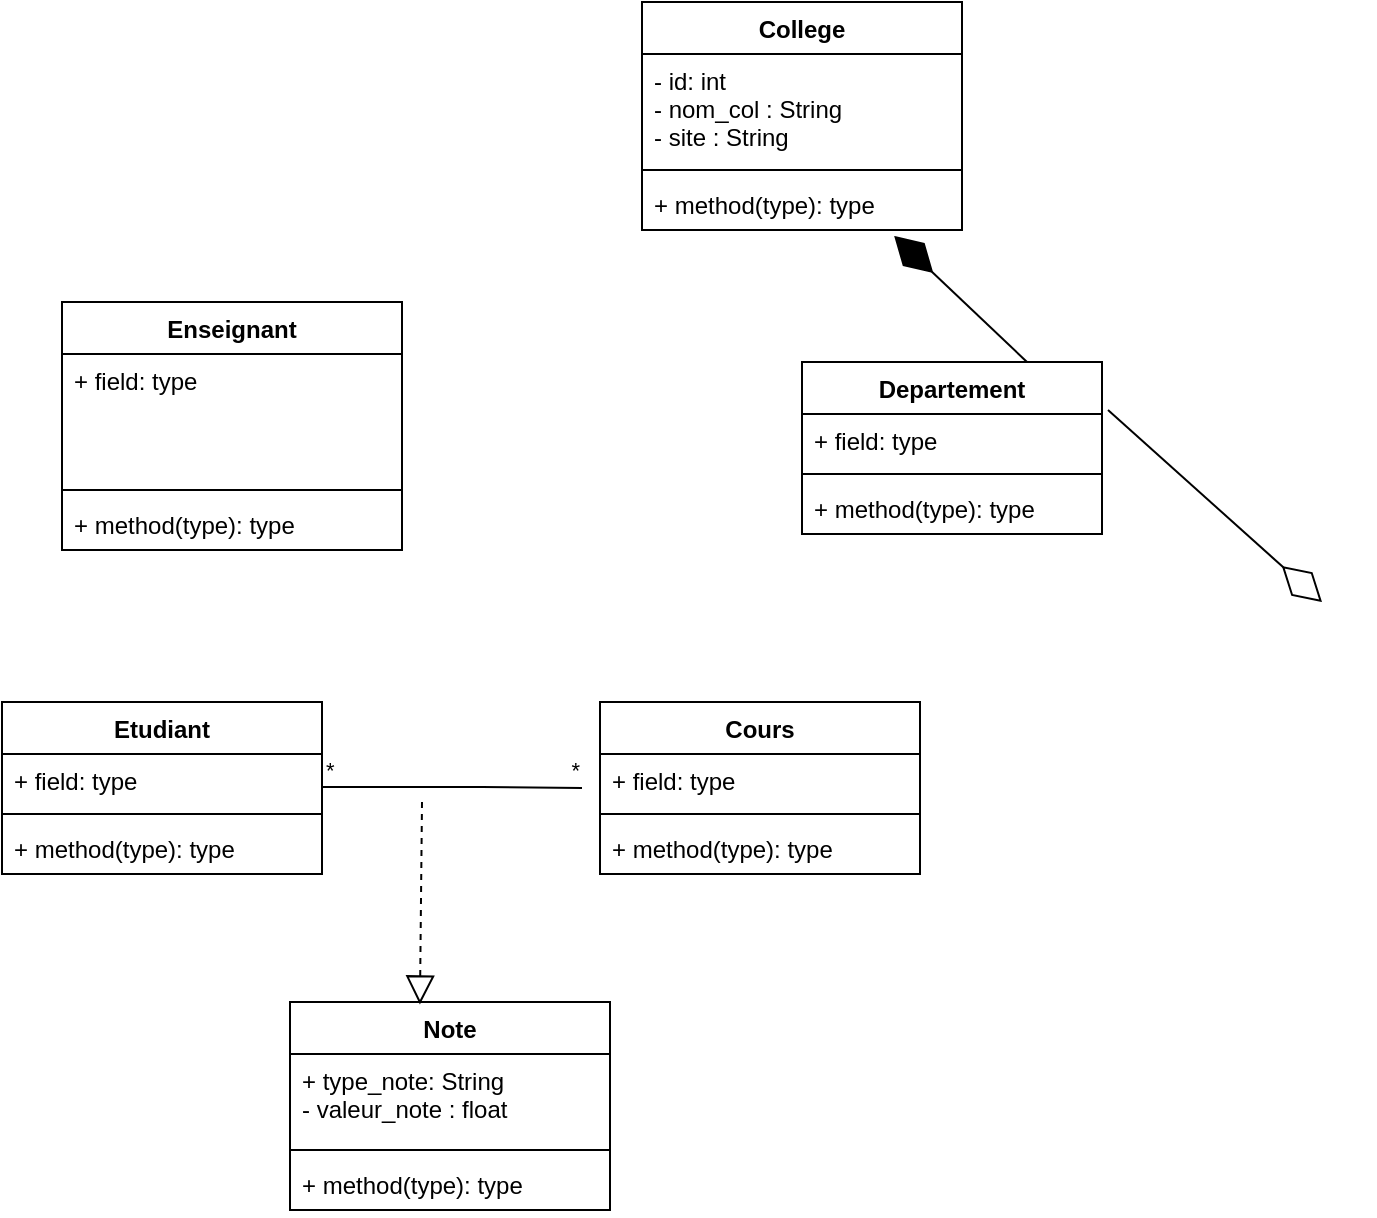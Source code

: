 <mxfile version="20.8.13" type="github">
  <diagram name="Page-1" id="TsT5zImA6uyKjKEhOX63">
    <mxGraphModel dx="880" dy="1653" grid="1" gridSize="10" guides="1" tooltips="1" connect="1" arrows="1" fold="1" page="1" pageScale="1" pageWidth="827" pageHeight="1169" math="0" shadow="0">
      <root>
        <mxCell id="0" />
        <mxCell id="1" parent="0" />
        <mxCell id="uZvLPqKXeW8ci3WYrI-3-1" value="Cours" style="swimlane;fontStyle=1;align=center;verticalAlign=top;childLayout=stackLayout;horizontal=1;startSize=26;horizontalStack=0;resizeParent=1;resizeParentMax=0;resizeLast=0;collapsible=1;marginBottom=0;" parent="1" vertex="1">
          <mxGeometry x="329" y="340" width="160" height="86" as="geometry" />
        </mxCell>
        <mxCell id="uZvLPqKXeW8ci3WYrI-3-2" value="+ field: type" style="text;strokeColor=none;fillColor=none;align=left;verticalAlign=top;spacingLeft=4;spacingRight=4;overflow=hidden;rotatable=0;points=[[0,0.5],[1,0.5]];portConstraint=eastwest;" parent="uZvLPqKXeW8ci3WYrI-3-1" vertex="1">
          <mxGeometry y="26" width="160" height="26" as="geometry" />
        </mxCell>
        <mxCell id="uZvLPqKXeW8ci3WYrI-3-3" value="" style="line;strokeWidth=1;fillColor=none;align=left;verticalAlign=middle;spacingTop=-1;spacingLeft=3;spacingRight=3;rotatable=0;labelPosition=right;points=[];portConstraint=eastwest;strokeColor=inherit;" parent="uZvLPqKXeW8ci3WYrI-3-1" vertex="1">
          <mxGeometry y="52" width="160" height="8" as="geometry" />
        </mxCell>
        <mxCell id="uZvLPqKXeW8ci3WYrI-3-4" value="+ method(type): type" style="text;strokeColor=none;fillColor=none;align=left;verticalAlign=top;spacingLeft=4;spacingRight=4;overflow=hidden;rotatable=0;points=[[0,0.5],[1,0.5]];portConstraint=eastwest;" parent="uZvLPqKXeW8ci3WYrI-3-1" vertex="1">
          <mxGeometry y="60" width="160" height="26" as="geometry" />
        </mxCell>
        <mxCell id="uZvLPqKXeW8ci3WYrI-3-5" value="Departement" style="swimlane;fontStyle=1;align=center;verticalAlign=top;childLayout=stackLayout;horizontal=1;startSize=26;horizontalStack=0;resizeParent=1;resizeParentMax=0;resizeLast=0;collapsible=1;marginBottom=0;" parent="1" vertex="1">
          <mxGeometry x="430" y="170" width="150" height="86" as="geometry" />
        </mxCell>
        <mxCell id="uZvLPqKXeW8ci3WYrI-3-6" value="+ field: type" style="text;strokeColor=none;fillColor=none;align=left;verticalAlign=top;spacingLeft=4;spacingRight=4;overflow=hidden;rotatable=0;points=[[0,0.5],[1,0.5]];portConstraint=eastwest;" parent="uZvLPqKXeW8ci3WYrI-3-5" vertex="1">
          <mxGeometry y="26" width="150" height="26" as="geometry" />
        </mxCell>
        <mxCell id="uZvLPqKXeW8ci3WYrI-3-7" value="" style="line;strokeWidth=1;fillColor=none;align=left;verticalAlign=middle;spacingTop=-1;spacingLeft=3;spacingRight=3;rotatable=0;labelPosition=right;points=[];portConstraint=eastwest;strokeColor=inherit;" parent="uZvLPqKXeW8ci3WYrI-3-5" vertex="1">
          <mxGeometry y="52" width="150" height="8" as="geometry" />
        </mxCell>
        <mxCell id="uZvLPqKXeW8ci3WYrI-3-8" value="+ method(type): type" style="text;strokeColor=none;fillColor=none;align=left;verticalAlign=top;spacingLeft=4;spacingRight=4;overflow=hidden;rotatable=0;points=[[0,0.5],[1,0.5]];portConstraint=eastwest;" parent="uZvLPqKXeW8ci3WYrI-3-5" vertex="1">
          <mxGeometry y="60" width="150" height="26" as="geometry" />
        </mxCell>
        <mxCell id="uZvLPqKXeW8ci3WYrI-3-9" value="College" style="swimlane;fontStyle=1;align=center;verticalAlign=top;childLayout=stackLayout;horizontal=1;startSize=26;horizontalStack=0;resizeParent=1;resizeParentMax=0;resizeLast=0;collapsible=1;marginBottom=0;" parent="1" vertex="1">
          <mxGeometry x="350" y="-10" width="160" height="114" as="geometry" />
        </mxCell>
        <mxCell id="uZvLPqKXeW8ci3WYrI-3-10" value="- id: int&#xa;- nom_col : String&#xa;- site : String" style="text;strokeColor=none;fillColor=none;align=left;verticalAlign=top;spacingLeft=4;spacingRight=4;overflow=hidden;rotatable=0;points=[[0,0.5],[1,0.5]];portConstraint=eastwest;" parent="uZvLPqKXeW8ci3WYrI-3-9" vertex="1">
          <mxGeometry y="26" width="160" height="54" as="geometry" />
        </mxCell>
        <mxCell id="uZvLPqKXeW8ci3WYrI-3-11" value="" style="line;strokeWidth=1;fillColor=none;align=left;verticalAlign=middle;spacingTop=-1;spacingLeft=3;spacingRight=3;rotatable=0;labelPosition=right;points=[];portConstraint=eastwest;strokeColor=inherit;" parent="uZvLPqKXeW8ci3WYrI-3-9" vertex="1">
          <mxGeometry y="80" width="160" height="8" as="geometry" />
        </mxCell>
        <mxCell id="uZvLPqKXeW8ci3WYrI-3-12" value="+ method(type): type" style="text;strokeColor=none;fillColor=none;align=left;verticalAlign=top;spacingLeft=4;spacingRight=4;overflow=hidden;rotatable=0;points=[[0,0.5],[1,0.5]];portConstraint=eastwest;" parent="uZvLPqKXeW8ci3WYrI-3-9" vertex="1">
          <mxGeometry y="88" width="160" height="26" as="geometry" />
        </mxCell>
        <mxCell id="uZvLPqKXeW8ci3WYrI-3-13" value="Enseignant" style="swimlane;fontStyle=1;align=center;verticalAlign=top;childLayout=stackLayout;horizontal=1;startSize=26;horizontalStack=0;resizeParent=1;resizeParentMax=0;resizeLast=0;collapsible=1;marginBottom=0;" parent="1" vertex="1">
          <mxGeometry x="60" y="140" width="170" height="124" as="geometry" />
        </mxCell>
        <mxCell id="uZvLPqKXeW8ci3WYrI-3-14" value="+ field: type" style="text;strokeColor=none;fillColor=none;align=left;verticalAlign=top;spacingLeft=4;spacingRight=4;overflow=hidden;rotatable=0;points=[[0,0.5],[1,0.5]];portConstraint=eastwest;" parent="uZvLPqKXeW8ci3WYrI-3-13" vertex="1">
          <mxGeometry y="26" width="170" height="64" as="geometry" />
        </mxCell>
        <mxCell id="uZvLPqKXeW8ci3WYrI-3-15" value="" style="line;strokeWidth=1;fillColor=none;align=left;verticalAlign=middle;spacingTop=-1;spacingLeft=3;spacingRight=3;rotatable=0;labelPosition=right;points=[];portConstraint=eastwest;strokeColor=inherit;" parent="uZvLPqKXeW8ci3WYrI-3-13" vertex="1">
          <mxGeometry y="90" width="170" height="8" as="geometry" />
        </mxCell>
        <mxCell id="uZvLPqKXeW8ci3WYrI-3-16" value="+ method(type): type" style="text;strokeColor=none;fillColor=none;align=left;verticalAlign=top;spacingLeft=4;spacingRight=4;overflow=hidden;rotatable=0;points=[[0,0.5],[1,0.5]];portConstraint=eastwest;" parent="uZvLPqKXeW8ci3WYrI-3-13" vertex="1">
          <mxGeometry y="98" width="170" height="26" as="geometry" />
        </mxCell>
        <mxCell id="uZvLPqKXeW8ci3WYrI-3-17" value="Note" style="swimlane;fontStyle=1;align=center;verticalAlign=top;childLayout=stackLayout;horizontal=1;startSize=26;horizontalStack=0;resizeParent=1;resizeParentMax=0;resizeLast=0;collapsible=1;marginBottom=0;" parent="1" vertex="1">
          <mxGeometry x="174" y="490" width="160" height="104" as="geometry" />
        </mxCell>
        <mxCell id="uZvLPqKXeW8ci3WYrI-3-18" value="+ type_note: String&#xa;- valeur_note : float" style="text;strokeColor=none;fillColor=none;align=left;verticalAlign=top;spacingLeft=4;spacingRight=4;overflow=hidden;rotatable=0;points=[[0,0.5],[1,0.5]];portConstraint=eastwest;" parent="uZvLPqKXeW8ci3WYrI-3-17" vertex="1">
          <mxGeometry y="26" width="160" height="44" as="geometry" />
        </mxCell>
        <mxCell id="uZvLPqKXeW8ci3WYrI-3-19" value="" style="line;strokeWidth=1;fillColor=none;align=left;verticalAlign=middle;spacingTop=-1;spacingLeft=3;spacingRight=3;rotatable=0;labelPosition=right;points=[];portConstraint=eastwest;strokeColor=inherit;" parent="uZvLPqKXeW8ci3WYrI-3-17" vertex="1">
          <mxGeometry y="70" width="160" height="8" as="geometry" />
        </mxCell>
        <mxCell id="uZvLPqKXeW8ci3WYrI-3-20" value="+ method(type): type" style="text;strokeColor=none;fillColor=none;align=left;verticalAlign=top;spacingLeft=4;spacingRight=4;overflow=hidden;rotatable=0;points=[[0,0.5],[1,0.5]];portConstraint=eastwest;" parent="uZvLPqKXeW8ci3WYrI-3-17" vertex="1">
          <mxGeometry y="78" width="160" height="26" as="geometry" />
        </mxCell>
        <mxCell id="uZvLPqKXeW8ci3WYrI-3-21" value="Etudiant" style="swimlane;fontStyle=1;align=center;verticalAlign=top;childLayout=stackLayout;horizontal=1;startSize=26;horizontalStack=0;resizeParent=1;resizeParentMax=0;resizeLast=0;collapsible=1;marginBottom=0;" parent="1" vertex="1">
          <mxGeometry x="30" y="340" width="160" height="86" as="geometry" />
        </mxCell>
        <mxCell id="uZvLPqKXeW8ci3WYrI-3-22" value="+ field: type" style="text;strokeColor=none;fillColor=none;align=left;verticalAlign=top;spacingLeft=4;spacingRight=4;overflow=hidden;rotatable=0;points=[[0,0.5],[1,0.5]];portConstraint=eastwest;" parent="uZvLPqKXeW8ci3WYrI-3-21" vertex="1">
          <mxGeometry y="26" width="160" height="26" as="geometry" />
        </mxCell>
        <mxCell id="uZvLPqKXeW8ci3WYrI-3-23" value="" style="line;strokeWidth=1;fillColor=none;align=left;verticalAlign=middle;spacingTop=-1;spacingLeft=3;spacingRight=3;rotatable=0;labelPosition=right;points=[];portConstraint=eastwest;strokeColor=inherit;" parent="uZvLPqKXeW8ci3WYrI-3-21" vertex="1">
          <mxGeometry y="52" width="160" height="8" as="geometry" />
        </mxCell>
        <mxCell id="uZvLPqKXeW8ci3WYrI-3-24" value="+ method(type): type" style="text;strokeColor=none;fillColor=none;align=left;verticalAlign=top;spacingLeft=4;spacingRight=4;overflow=hidden;rotatable=0;points=[[0,0.5],[1,0.5]];portConstraint=eastwest;" parent="uZvLPqKXeW8ci3WYrI-3-21" vertex="1">
          <mxGeometry y="60" width="160" height="26" as="geometry" />
        </mxCell>
        <mxCell id="uZvLPqKXeW8ci3WYrI-3-34" value="" style="endArrow=none;html=1;edgeStyle=orthogonalEdgeStyle;rounded=0;" parent="1" edge="1">
          <mxGeometry relative="1" as="geometry">
            <mxPoint x="190" y="382.5" as="sourcePoint" />
            <mxPoint x="320" y="383" as="targetPoint" />
            <Array as="points">
              <mxPoint x="270" y="383" />
              <mxPoint x="270" y="383" />
            </Array>
          </mxGeometry>
        </mxCell>
        <mxCell id="uZvLPqKXeW8ci3WYrI-3-35" value="*" style="edgeLabel;resizable=0;html=1;align=left;verticalAlign=bottom;" parent="uZvLPqKXeW8ci3WYrI-3-34" connectable="0" vertex="1">
          <mxGeometry x="-1" relative="1" as="geometry" />
        </mxCell>
        <mxCell id="uZvLPqKXeW8ci3WYrI-3-36" value="*" style="edgeLabel;resizable=0;html=1;align=right;verticalAlign=bottom;" parent="uZvLPqKXeW8ci3WYrI-3-34" connectable="0" vertex="1">
          <mxGeometry x="1" relative="1" as="geometry" />
        </mxCell>
        <mxCell id="uZvLPqKXeW8ci3WYrI-3-38" value="" style="endArrow=diamondThin;endFill=1;endSize=24;html=1;rounded=0;entryX=0.788;entryY=1.115;entryDx=0;entryDy=0;entryPerimeter=0;exitX=0.75;exitY=0;exitDx=0;exitDy=0;" parent="1" source="uZvLPqKXeW8ci3WYrI-3-5" target="uZvLPqKXeW8ci3WYrI-3-12" edge="1">
          <mxGeometry width="160" relative="1" as="geometry">
            <mxPoint x="416" y="207" as="sourcePoint" />
            <mxPoint x="419" y="137" as="targetPoint" />
          </mxGeometry>
        </mxCell>
        <mxCell id="uZvLPqKXeW8ci3WYrI-3-39" value="" style="endArrow=diamondThin;endFill=0;endSize=24;html=1;rounded=0;exitX=1.02;exitY=-0.077;exitDx=0;exitDy=0;exitPerimeter=0;" parent="1" source="uZvLPqKXeW8ci3WYrI-3-6" edge="1">
          <mxGeometry width="160" relative="1" as="geometry">
            <mxPoint x="510" y="220" as="sourcePoint" />
            <mxPoint x="690" y="290" as="targetPoint" />
          </mxGeometry>
        </mxCell>
        <mxCell id="uZvLPqKXeW8ci3WYrI-3-50" value="" style="endArrow=block;dashed=1;endFill=0;endSize=12;html=1;rounded=0;entryX=0.406;entryY=0.012;entryDx=0;entryDy=0;entryPerimeter=0;" parent="1" target="uZvLPqKXeW8ci3WYrI-3-17" edge="1">
          <mxGeometry width="160" relative="1" as="geometry">
            <mxPoint x="240" y="390" as="sourcePoint" />
            <mxPoint x="370" y="450" as="targetPoint" />
          </mxGeometry>
        </mxCell>
      </root>
    </mxGraphModel>
  </diagram>
</mxfile>
